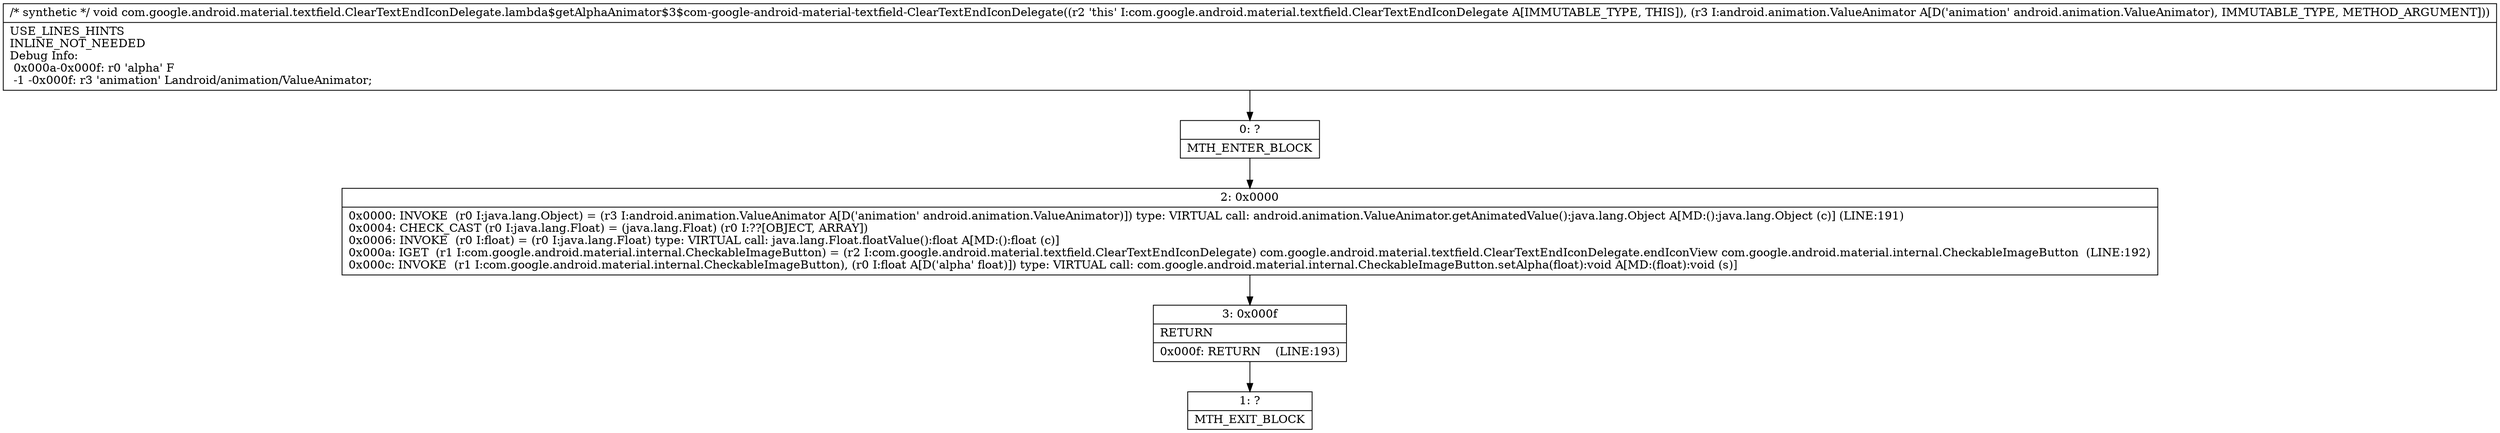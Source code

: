 digraph "CFG forcom.google.android.material.textfield.ClearTextEndIconDelegate.lambda$getAlphaAnimator$3$com\-google\-android\-material\-textfield\-ClearTextEndIconDelegate(Landroid\/animation\/ValueAnimator;)V" {
Node_0 [shape=record,label="{0\:\ ?|MTH_ENTER_BLOCK\l}"];
Node_2 [shape=record,label="{2\:\ 0x0000|0x0000: INVOKE  (r0 I:java.lang.Object) = (r3 I:android.animation.ValueAnimator A[D('animation' android.animation.ValueAnimator)]) type: VIRTUAL call: android.animation.ValueAnimator.getAnimatedValue():java.lang.Object A[MD:():java.lang.Object (c)] (LINE:191)\l0x0004: CHECK_CAST (r0 I:java.lang.Float) = (java.lang.Float) (r0 I:??[OBJECT, ARRAY]) \l0x0006: INVOKE  (r0 I:float) = (r0 I:java.lang.Float) type: VIRTUAL call: java.lang.Float.floatValue():float A[MD:():float (c)]\l0x000a: IGET  (r1 I:com.google.android.material.internal.CheckableImageButton) = (r2 I:com.google.android.material.textfield.ClearTextEndIconDelegate) com.google.android.material.textfield.ClearTextEndIconDelegate.endIconView com.google.android.material.internal.CheckableImageButton  (LINE:192)\l0x000c: INVOKE  (r1 I:com.google.android.material.internal.CheckableImageButton), (r0 I:float A[D('alpha' float)]) type: VIRTUAL call: com.google.android.material.internal.CheckableImageButton.setAlpha(float):void A[MD:(float):void (s)]\l}"];
Node_3 [shape=record,label="{3\:\ 0x000f|RETURN\l|0x000f: RETURN    (LINE:193)\l}"];
Node_1 [shape=record,label="{1\:\ ?|MTH_EXIT_BLOCK\l}"];
MethodNode[shape=record,label="{\/* synthetic *\/ void com.google.android.material.textfield.ClearTextEndIconDelegate.lambda$getAlphaAnimator$3$com\-google\-android\-material\-textfield\-ClearTextEndIconDelegate((r2 'this' I:com.google.android.material.textfield.ClearTextEndIconDelegate A[IMMUTABLE_TYPE, THIS]), (r3 I:android.animation.ValueAnimator A[D('animation' android.animation.ValueAnimator), IMMUTABLE_TYPE, METHOD_ARGUMENT]))  | USE_LINES_HINTS\lINLINE_NOT_NEEDED\lDebug Info:\l  0x000a\-0x000f: r0 'alpha' F\l  \-1 \-0x000f: r3 'animation' Landroid\/animation\/ValueAnimator;\l}"];
MethodNode -> Node_0;Node_0 -> Node_2;
Node_2 -> Node_3;
Node_3 -> Node_1;
}

